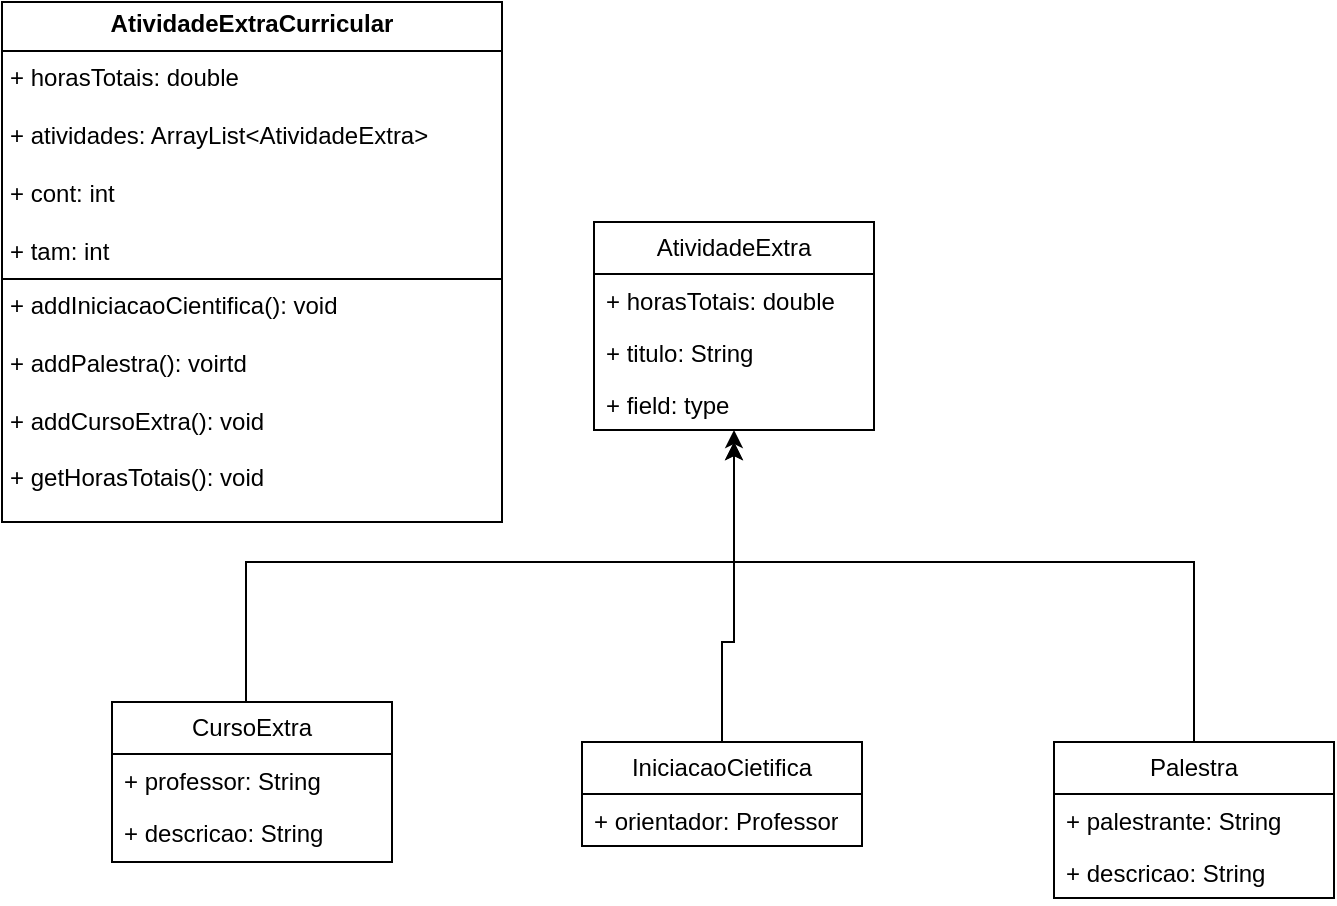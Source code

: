 <mxfile version="24.7.8">
  <diagram id="C5RBs43oDa-KdzZeNtuy" name="Page-1">
    <mxGraphModel dx="814" dy="478" grid="1" gridSize="10" guides="1" tooltips="1" connect="1" arrows="1" fold="1" page="1" pageScale="1" pageWidth="827" pageHeight="1169" math="0" shadow="0">
      <root>
        <mxCell id="WIyWlLk6GJQsqaUBKTNV-0" />
        <mxCell id="WIyWlLk6GJQsqaUBKTNV-1" parent="WIyWlLk6GJQsqaUBKTNV-0" />
        <mxCell id="vbKa7L6cNxJhPbMLZBIP-5" style="edgeStyle=orthogonalEdgeStyle;rounded=0;orthogonalLoop=1;jettySize=auto;html=1;exitX=0.5;exitY=0;exitDx=0;exitDy=0;" edge="1" parent="WIyWlLk6GJQsqaUBKTNV-1" source="vbKa7L6cNxJhPbMLZBIP-11">
          <mxGeometry relative="1" as="geometry">
            <mxPoint x="420" y="260" as="targetPoint" />
            <mxPoint x="450" y="390" as="sourcePoint" />
            <Array as="points">
              <mxPoint x="414" y="360" />
              <mxPoint x="420" y="360" />
            </Array>
          </mxGeometry>
        </mxCell>
        <mxCell id="vbKa7L6cNxJhPbMLZBIP-4" style="edgeStyle=orthogonalEdgeStyle;rounded=0;orthogonalLoop=1;jettySize=auto;html=1;entryX=0.5;entryY=1;entryDx=0;entryDy=0;exitX=0.5;exitY=0;exitDx=0;exitDy=0;" edge="1" parent="WIyWlLk6GJQsqaUBKTNV-1" source="vbKa7L6cNxJhPbMLZBIP-7" target="vbKa7L6cNxJhPbMLZBIP-0">
          <mxGeometry relative="1" as="geometry">
            <mxPoint x="176" y="388" as="sourcePoint" />
            <Array as="points">
              <mxPoint x="176" y="390" />
              <mxPoint x="176" y="320" />
              <mxPoint x="420" y="320" />
            </Array>
          </mxGeometry>
        </mxCell>
        <mxCell id="vbKa7L6cNxJhPbMLZBIP-6" style="edgeStyle=orthogonalEdgeStyle;rounded=0;orthogonalLoop=1;jettySize=auto;html=1;exitX=0.5;exitY=0;exitDx=0;exitDy=0;" edge="1" parent="WIyWlLk6GJQsqaUBKTNV-1" source="vbKa7L6cNxJhPbMLZBIP-15">
          <mxGeometry relative="1" as="geometry">
            <mxPoint x="420" y="260" as="targetPoint" />
            <mxPoint x="747" y="390" as="sourcePoint" />
            <Array as="points">
              <mxPoint x="650" y="320" />
              <mxPoint x="420" y="320" />
            </Array>
          </mxGeometry>
        </mxCell>
        <mxCell id="vbKa7L6cNxJhPbMLZBIP-0" value="&lt;div&gt;AtividadeExtra&lt;/div&gt;" style="swimlane;fontStyle=0;childLayout=stackLayout;horizontal=1;startSize=26;fillColor=none;horizontalStack=0;resizeParent=1;resizeParentMax=0;resizeLast=0;collapsible=1;marginBottom=0;whiteSpace=wrap;html=1;" vertex="1" parent="WIyWlLk6GJQsqaUBKTNV-1">
          <mxGeometry x="350" y="150" width="140" height="104" as="geometry" />
        </mxCell>
        <mxCell id="vbKa7L6cNxJhPbMLZBIP-1" value="+ horasTotais: double" style="text;strokeColor=none;fillColor=none;align=left;verticalAlign=top;spacingLeft=4;spacingRight=4;overflow=hidden;rotatable=0;points=[[0,0.5],[1,0.5]];portConstraint=eastwest;whiteSpace=wrap;html=1;" vertex="1" parent="vbKa7L6cNxJhPbMLZBIP-0">
          <mxGeometry y="26" width="140" height="26" as="geometry" />
        </mxCell>
        <mxCell id="vbKa7L6cNxJhPbMLZBIP-2" value="+ titulo: String" style="text;strokeColor=none;fillColor=none;align=left;verticalAlign=top;spacingLeft=4;spacingRight=4;overflow=hidden;rotatable=0;points=[[0,0.5],[1,0.5]];portConstraint=eastwest;whiteSpace=wrap;html=1;" vertex="1" parent="vbKa7L6cNxJhPbMLZBIP-0">
          <mxGeometry y="52" width="140" height="26" as="geometry" />
        </mxCell>
        <mxCell id="vbKa7L6cNxJhPbMLZBIP-3" value="+ field: type" style="text;strokeColor=none;fillColor=none;align=left;verticalAlign=top;spacingLeft=4;spacingRight=4;overflow=hidden;rotatable=0;points=[[0,0.5],[1,0.5]];portConstraint=eastwest;whiteSpace=wrap;html=1;" vertex="1" parent="vbKa7L6cNxJhPbMLZBIP-0">
          <mxGeometry y="78" width="140" height="26" as="geometry" />
        </mxCell>
        <mxCell id="vbKa7L6cNxJhPbMLZBIP-7" value="&lt;div&gt;CursoExtra&lt;/div&gt;" style="swimlane;fontStyle=0;childLayout=stackLayout;horizontal=1;startSize=26;fillColor=none;horizontalStack=0;resizeParent=1;resizeParentMax=0;resizeLast=0;collapsible=1;marginBottom=0;whiteSpace=wrap;html=1;" vertex="1" parent="WIyWlLk6GJQsqaUBKTNV-1">
          <mxGeometry x="109" y="390" width="140" height="80" as="geometry" />
        </mxCell>
        <mxCell id="vbKa7L6cNxJhPbMLZBIP-8" value="+ professor: String" style="text;strokeColor=none;fillColor=none;align=left;verticalAlign=top;spacingLeft=4;spacingRight=4;overflow=hidden;rotatable=0;points=[[0,0.5],[1,0.5]];portConstraint=eastwest;whiteSpace=wrap;html=1;" vertex="1" parent="vbKa7L6cNxJhPbMLZBIP-7">
          <mxGeometry y="26" width="140" height="26" as="geometry" />
        </mxCell>
        <mxCell id="vbKa7L6cNxJhPbMLZBIP-10" value="&lt;div&gt;+ descricao: String&lt;/div&gt;" style="text;strokeColor=none;fillColor=none;align=left;verticalAlign=top;spacingLeft=4;spacingRight=4;overflow=hidden;rotatable=0;points=[[0,0.5],[1,0.5]];portConstraint=eastwest;whiteSpace=wrap;html=1;" vertex="1" parent="vbKa7L6cNxJhPbMLZBIP-7">
          <mxGeometry y="52" width="140" height="28" as="geometry" />
        </mxCell>
        <mxCell id="vbKa7L6cNxJhPbMLZBIP-11" value="&lt;div&gt;IniciacaoCietifica&lt;/div&gt;" style="swimlane;fontStyle=0;childLayout=stackLayout;horizontal=1;startSize=26;fillColor=none;horizontalStack=0;resizeParent=1;resizeParentMax=0;resizeLast=0;collapsible=1;marginBottom=0;whiteSpace=wrap;html=1;" vertex="1" parent="WIyWlLk6GJQsqaUBKTNV-1">
          <mxGeometry x="344" y="410" width="140" height="52" as="geometry" />
        </mxCell>
        <mxCell id="vbKa7L6cNxJhPbMLZBIP-13" value="+ orientador: Professor" style="text;strokeColor=none;fillColor=none;align=left;verticalAlign=top;spacingLeft=4;spacingRight=4;overflow=hidden;rotatable=0;points=[[0,0.5],[1,0.5]];portConstraint=eastwest;whiteSpace=wrap;html=1;" vertex="1" parent="vbKa7L6cNxJhPbMLZBIP-11">
          <mxGeometry y="26" width="140" height="26" as="geometry" />
        </mxCell>
        <mxCell id="vbKa7L6cNxJhPbMLZBIP-15" value="&lt;div&gt;Palestra&lt;/div&gt;" style="swimlane;fontStyle=0;childLayout=stackLayout;horizontal=1;startSize=26;fillColor=none;horizontalStack=0;resizeParent=1;resizeParentMax=0;resizeLast=0;collapsible=1;marginBottom=0;whiteSpace=wrap;html=1;" vertex="1" parent="WIyWlLk6GJQsqaUBKTNV-1">
          <mxGeometry x="580" y="410" width="140" height="78" as="geometry" />
        </mxCell>
        <mxCell id="vbKa7L6cNxJhPbMLZBIP-16" value="+ palestrante: String" style="text;strokeColor=none;fillColor=none;align=left;verticalAlign=top;spacingLeft=4;spacingRight=4;overflow=hidden;rotatable=0;points=[[0,0.5],[1,0.5]];portConstraint=eastwest;whiteSpace=wrap;html=1;" vertex="1" parent="vbKa7L6cNxJhPbMLZBIP-15">
          <mxGeometry y="26" width="140" height="26" as="geometry" />
        </mxCell>
        <mxCell id="vbKa7L6cNxJhPbMLZBIP-18" value="+ descricao: String" style="text;strokeColor=none;fillColor=none;align=left;verticalAlign=top;spacingLeft=4;spacingRight=4;overflow=hidden;rotatable=0;points=[[0,0.5],[1,0.5]];portConstraint=eastwest;whiteSpace=wrap;html=1;" vertex="1" parent="vbKa7L6cNxJhPbMLZBIP-15">
          <mxGeometry y="52" width="140" height="26" as="geometry" />
        </mxCell>
        <mxCell id="vbKa7L6cNxJhPbMLZBIP-20" value="&lt;p style=&quot;margin:0px;margin-top:4px;text-align:center;&quot;&gt;&lt;b&gt;AtividadeExtraCurricular&lt;/b&gt;&lt;br&gt;&lt;/p&gt;&lt;hr size=&quot;1&quot; style=&quot;border-style:solid;&quot;&gt;&lt;p style=&quot;margin:0px;margin-left:4px;&quot;&gt;+ horasTotais: double&lt;/p&gt;&lt;p style=&quot;margin:0px;margin-left:4px;&quot;&gt;&lt;br&gt;&lt;/p&gt;&lt;p style=&quot;margin:0px;margin-left:4px;&quot;&gt;+ atividades: ArrayList&amp;lt;AtividadeExtra&amp;gt;&lt;/p&gt;&lt;p style=&quot;margin:0px;margin-left:4px;&quot;&gt;&lt;br&gt;&lt;/p&gt;&lt;p style=&quot;margin:0px;margin-left:4px;&quot;&gt;+ cont: int&lt;/p&gt;&lt;p style=&quot;margin:0px;margin-left:4px;&quot;&gt;&lt;br&gt;&lt;/p&gt;&lt;p style=&quot;margin:0px;margin-left:4px;&quot;&gt;+ tam: int&lt;br&gt;&lt;/p&gt;&lt;hr size=&quot;1&quot; style=&quot;border-style:solid;&quot;&gt;&lt;p style=&quot;margin:0px;margin-left:4px;&quot;&gt;+ addIniciacaoCientifica(): void&lt;/p&gt;&lt;p style=&quot;margin:0px;margin-left:4px;&quot;&gt;&lt;br&gt;&lt;/p&gt;&lt;p style=&quot;margin:0px;margin-left:4px;&quot;&gt;+ addPalestra(): voirtd&lt;/p&gt;&lt;p style=&quot;margin:0px;margin-left:4px;&quot;&gt;&lt;/p&gt;&lt;p style=&quot;margin:0px;margin-left:4px;&quot;&gt;&lt;br&gt;&lt;/p&gt;&lt;p style=&quot;margin:0px;margin-left:4px;&quot;&gt;+ addCursoExtra(): void&lt;/p&gt;&lt;p style=&quot;margin:0px;margin-left:4px;&quot;&gt;&lt;br&gt;&lt;/p&gt;&lt;p style=&quot;margin:0px;margin-left:4px;&quot;&gt;+ getHorasTotais(): void&lt;/p&gt;" style="verticalAlign=top;align=left;overflow=fill;html=1;whiteSpace=wrap;" vertex="1" parent="WIyWlLk6GJQsqaUBKTNV-1">
          <mxGeometry x="54" y="40" width="250" height="260" as="geometry" />
        </mxCell>
      </root>
    </mxGraphModel>
  </diagram>
</mxfile>
